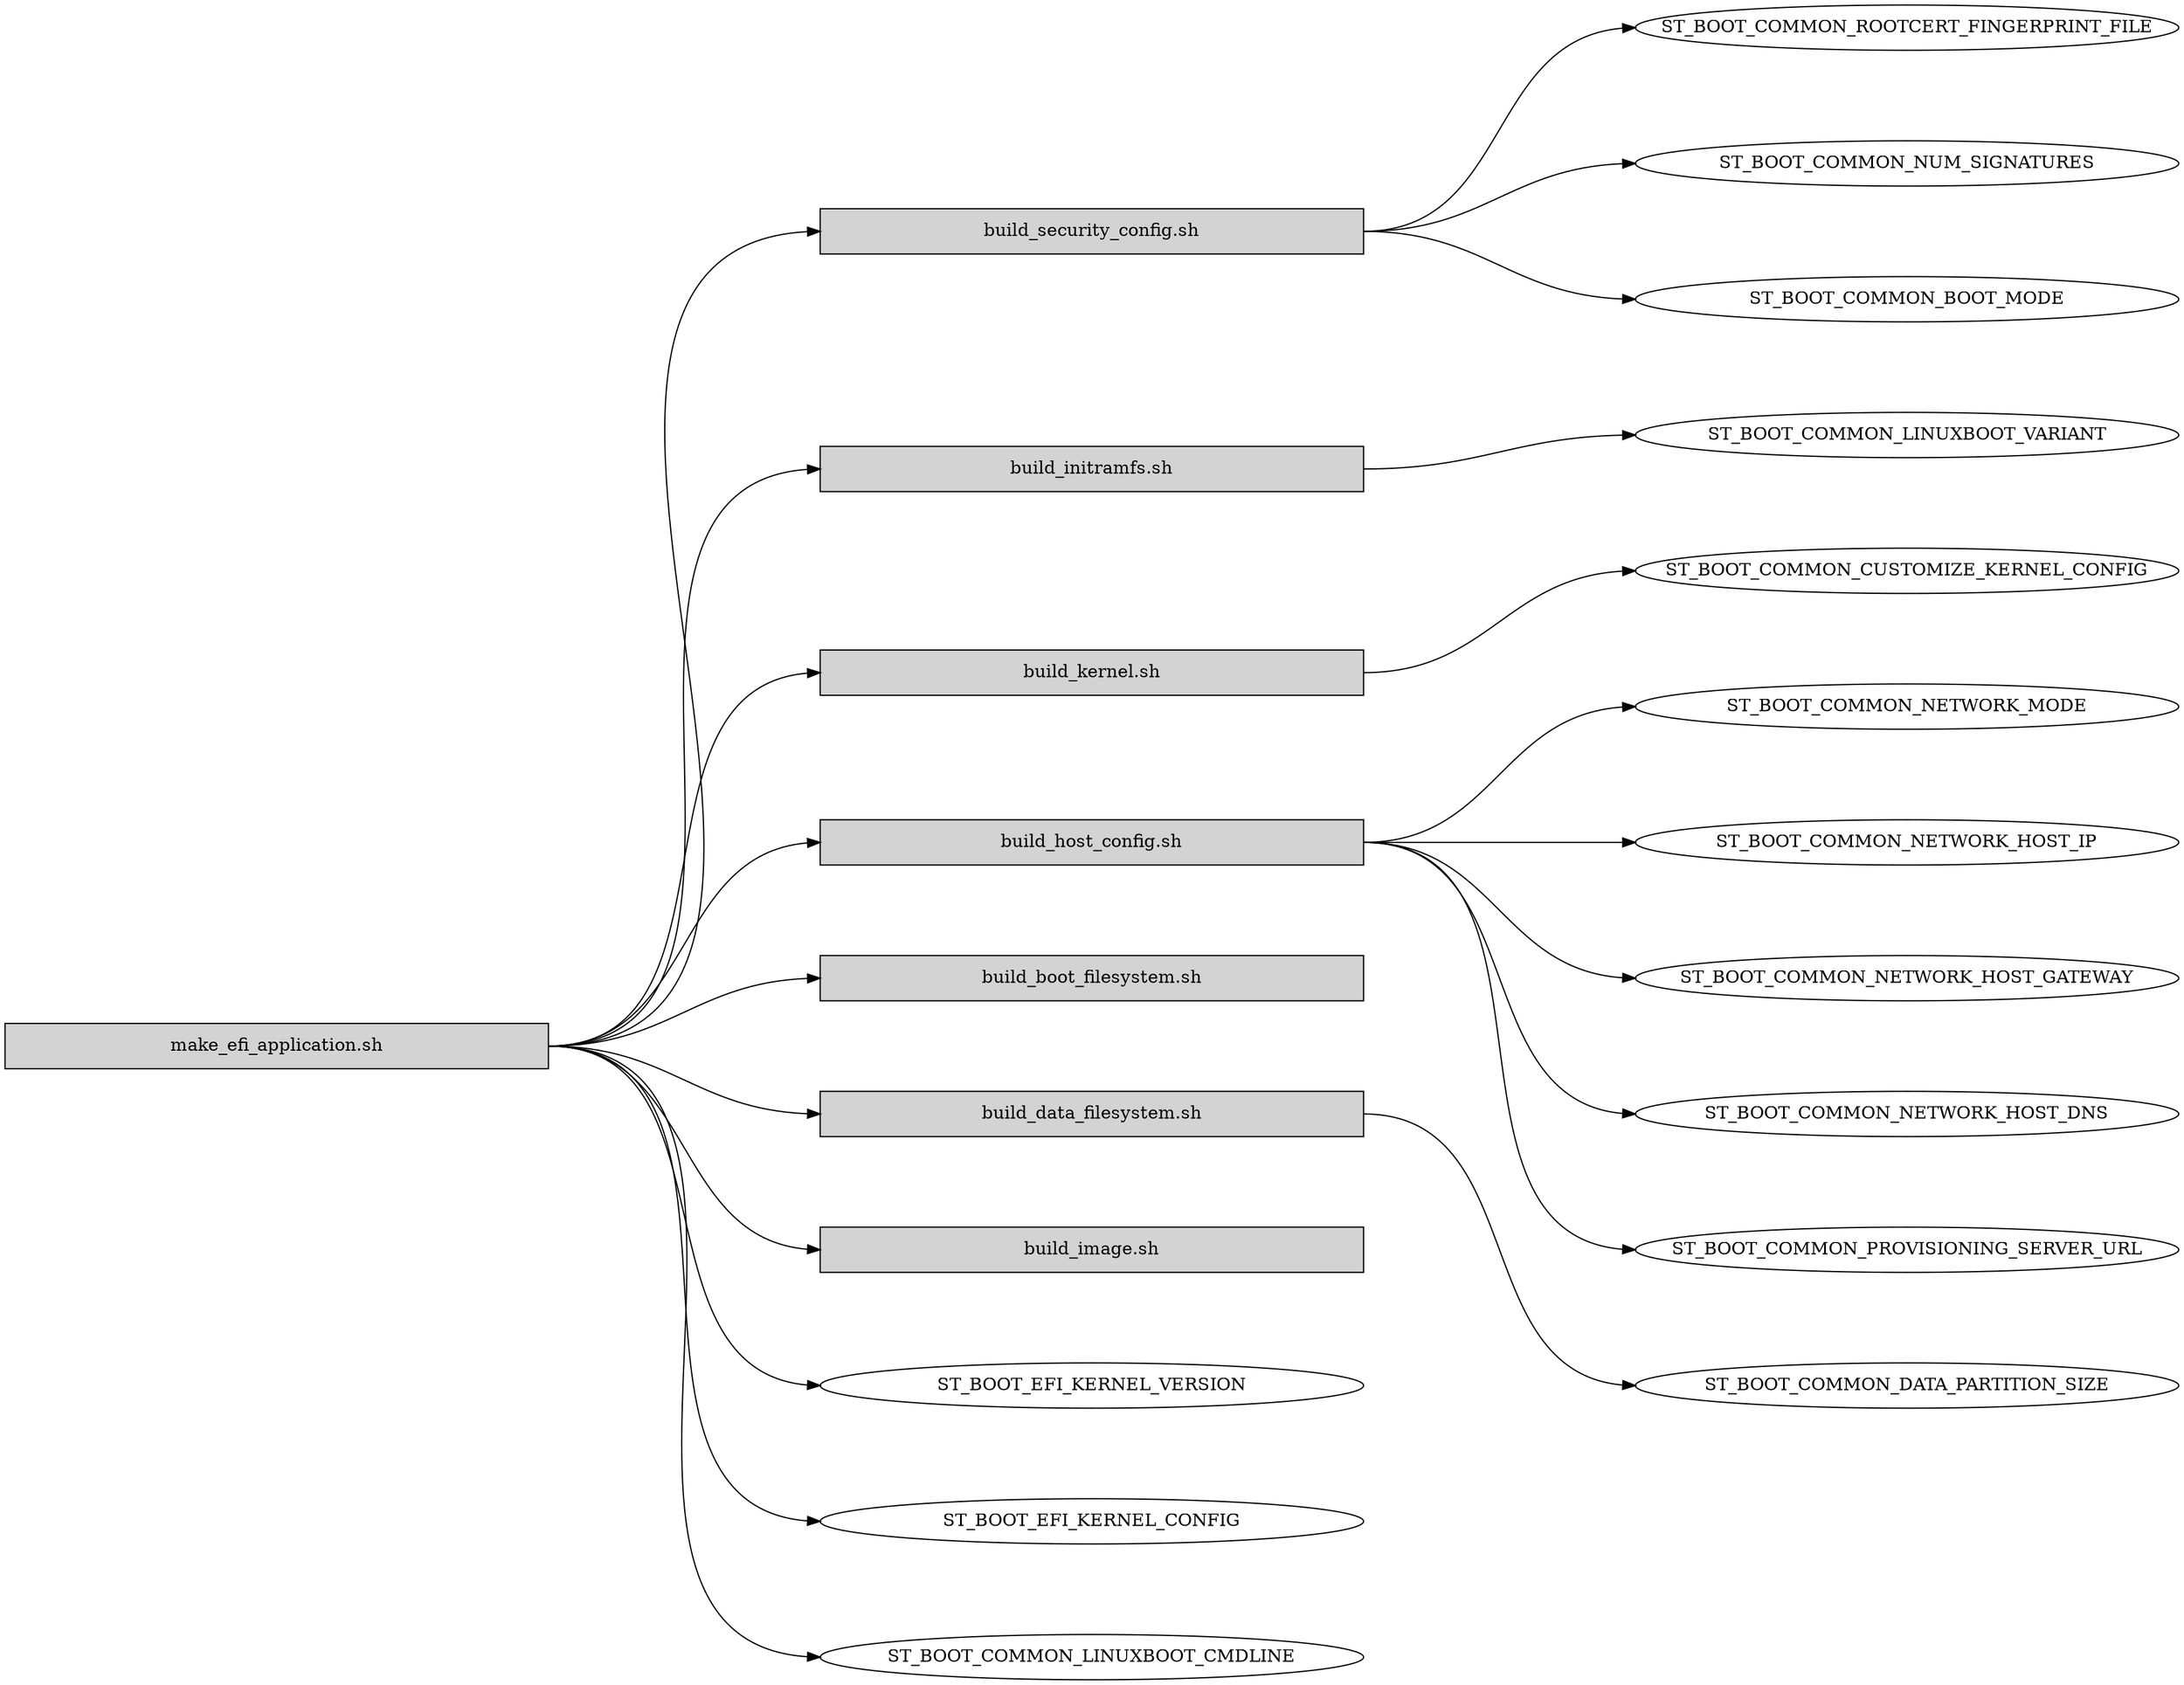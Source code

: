 digraph make_efi_application {	
	rankdir=LR
	node [shape=box style=filled fixedsize=true width=6]
	ranksep=3
	nodesep="1"
	constraint=false
	edge [headport="w" tailport="e"]
	
	"make_efi_application.sh"
	
	"make_efi_application.sh" -> "build_security_config.sh"
	"build_security_config.sh" -> {
		node[style=solid shape=ellipse]
		"ST_BOOT_COMMON_ROOTCERT_FINGERPRINT_FILE"
		"ST_BOOT_COMMON_NUM_SIGNATURES"
		"ST_BOOT_COMMON_BOOT_MODE"
	}
	
	"make_efi_application.sh" -> "build_initramfs.sh"
	"build_initramfs.sh" -> {
		node[style=solid shape=ellipse constraint=false]
		"ST_BOOT_COMMON_LINUXBOOT_VARIANT"
	}
	
	"make_efi_application.sh" -> "build_kernel.sh"
	"build_kernel.sh" -> {
		node[style=solid shape=ellipse constraint=false]
		"ST_BOOT_COMMON_CUSTOMIZE_KERNEL_CONFIG"
	}
	
	"make_efi_application.sh" -> "build_host_config.sh"
	"build_host_config.sh" -> {
		node[style=solid shape=ellipse]
		"ST_BOOT_COMMON_NETWORK_MODE"
		"ST_BOOT_COMMON_NETWORK_HOST_IP"
		"ST_BOOT_COMMON_NETWORK_HOST_GATEWAY"
		"ST_BOOT_COMMON_NETWORK_HOST_DNS"
		"ST_BOOT_COMMON_PROVISIONING_SERVER_URL"
	}
	
	"make_efi_application.sh" -> "build_boot_filesystem.sh"
	
	"make_efi_application.sh" -> "build_data_filesystem.sh"
	"build_data_filesystem.sh" -> {
		node[style=solid shape=ellipse]
		"ST_BOOT_COMMON_DATA_PARTITION_SIZE"
	}
	
	"make_efi_application.sh" -> "build_image.sh"

	"make_efi_application.sh" -> {
		node[style=solid shape=ellipse]
		"ST_BOOT_EFI_KERNEL_VERSION"
		"ST_BOOT_EFI_KERNEL_CONFIG"
		"ST_BOOT_COMMON_LINUXBOOT_CMDLINE"
	}

}
